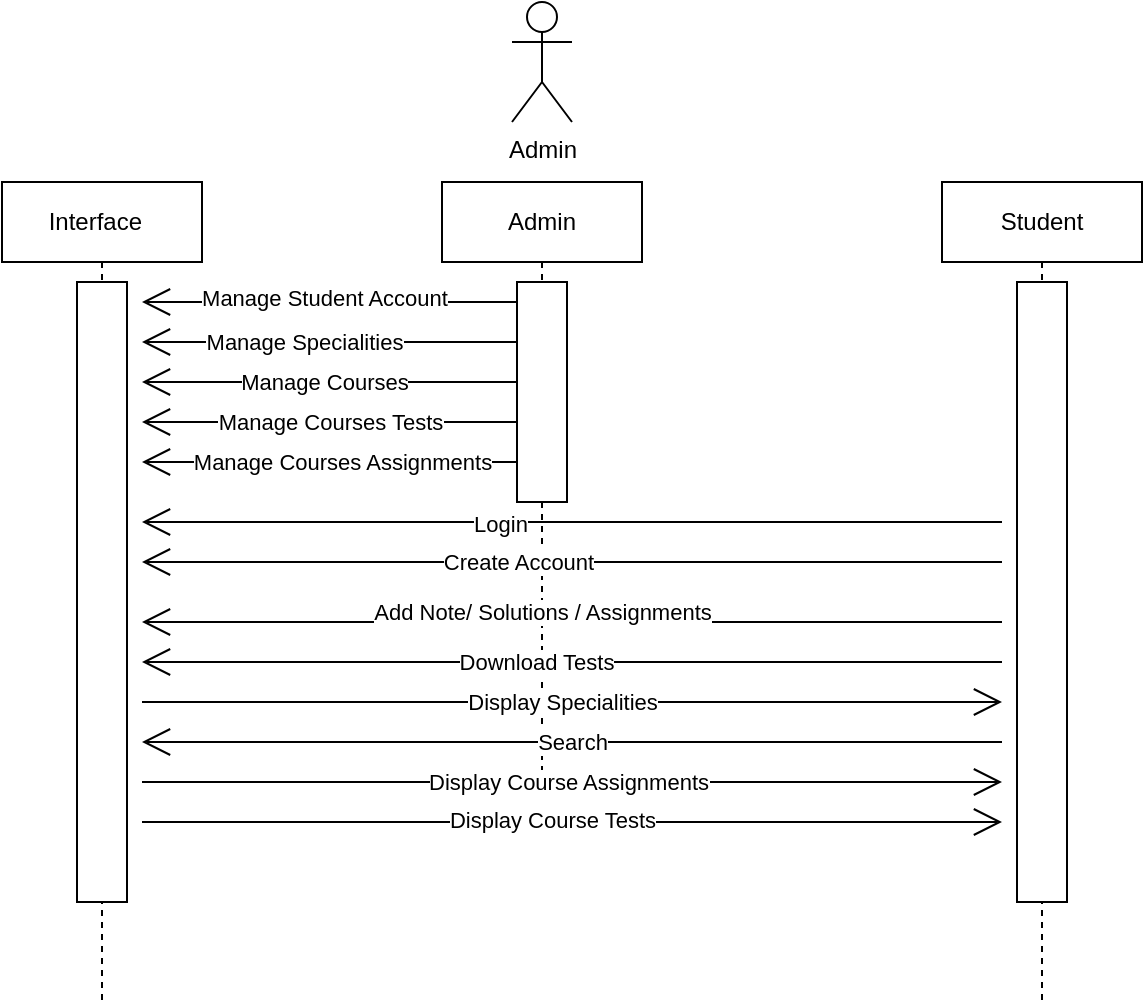 <mxfile version="20.8.23" type="device"><diagram name="Page-1" id="2YBvvXClWsGukQMizWep"><mxGraphModel dx="880" dy="1516" grid="1" gridSize="10" guides="1" tooltips="1" connect="1" arrows="1" fold="1" page="1" pageScale="1" pageWidth="850" pageHeight="1100" math="0" shadow="0"><root><mxCell id="0"/><mxCell id="1" parent="0"/><mxCell id="XbMPlJD4KjPUBHGflFPQ-2" value="Interface&lt;span style=&quot;white-space: pre;&quot;&gt;&#9;&lt;/span&gt;" style="shape=umlLifeline;perimeter=lifelinePerimeter;whiteSpace=wrap;html=1;container=1;dropTarget=0;collapsible=0;recursiveResize=0;outlineConnect=0;portConstraint=eastwest;newEdgeStyle={&quot;edgeStyle&quot;:&quot;elbowEdgeStyle&quot;,&quot;elbow&quot;:&quot;vertical&quot;,&quot;curved&quot;:0,&quot;rounded&quot;:0};" vertex="1" parent="1"><mxGeometry x="60" y="70" width="100" height="410" as="geometry"/></mxCell><mxCell id="XbMPlJD4KjPUBHGflFPQ-13" value="" style="html=1;points=[];perimeter=orthogonalPerimeter;outlineConnect=0;targetShapes=umlLifeline;portConstraint=eastwest;newEdgeStyle={&quot;edgeStyle&quot;:&quot;elbowEdgeStyle&quot;,&quot;elbow&quot;:&quot;vertical&quot;,&quot;curved&quot;:0,&quot;rounded&quot;:0};" vertex="1" parent="XbMPlJD4KjPUBHGflFPQ-2"><mxGeometry x="37.5" y="50" width="25" height="310" as="geometry"/></mxCell><mxCell id="XbMPlJD4KjPUBHGflFPQ-3" value="Admin" style="shape=umlLifeline;perimeter=lifelinePerimeter;whiteSpace=wrap;html=1;container=1;dropTarget=0;collapsible=0;recursiveResize=0;outlineConnect=0;portConstraint=eastwest;newEdgeStyle={&quot;edgeStyle&quot;:&quot;elbowEdgeStyle&quot;,&quot;elbow&quot;:&quot;vertical&quot;,&quot;curved&quot;:0,&quot;rounded&quot;:0};" vertex="1" parent="1"><mxGeometry x="280" y="70" width="100" height="300" as="geometry"/></mxCell><mxCell id="XbMPlJD4KjPUBHGflFPQ-14" value="" style="html=1;points=[];perimeter=orthogonalPerimeter;outlineConnect=0;targetShapes=umlLifeline;portConstraint=eastwest;newEdgeStyle={&quot;edgeStyle&quot;:&quot;elbowEdgeStyle&quot;,&quot;elbow&quot;:&quot;vertical&quot;,&quot;curved&quot;:0,&quot;rounded&quot;:0};" vertex="1" parent="XbMPlJD4KjPUBHGflFPQ-3"><mxGeometry x="37.5" y="50" width="25" height="110" as="geometry"/></mxCell><mxCell id="XbMPlJD4KjPUBHGflFPQ-4" value="Student" style="shape=umlLifeline;perimeter=lifelinePerimeter;whiteSpace=wrap;html=1;container=1;dropTarget=0;collapsible=0;recursiveResize=0;outlineConnect=0;portConstraint=eastwest;newEdgeStyle={&quot;edgeStyle&quot;:&quot;elbowEdgeStyle&quot;,&quot;elbow&quot;:&quot;vertical&quot;,&quot;curved&quot;:0,&quot;rounded&quot;:0};" vertex="1" parent="1"><mxGeometry x="530" y="70" width="100" height="410" as="geometry"/></mxCell><mxCell id="XbMPlJD4KjPUBHGflFPQ-20" value="" style="html=1;points=[];perimeter=orthogonalPerimeter;outlineConnect=0;targetShapes=umlLifeline;portConstraint=eastwest;newEdgeStyle={&quot;edgeStyle&quot;:&quot;elbowEdgeStyle&quot;,&quot;elbow&quot;:&quot;vertical&quot;,&quot;curved&quot;:0,&quot;rounded&quot;:0};" vertex="1" parent="XbMPlJD4KjPUBHGflFPQ-4"><mxGeometry x="37.5" y="50" width="25" height="310" as="geometry"/></mxCell><mxCell id="XbMPlJD4KjPUBHGflFPQ-6" value="" style="endArrow=open;endFill=1;endSize=12;html=1;rounded=0;" edge="1" parent="1"><mxGeometry width="160" relative="1" as="geometry"><mxPoint x="317.5" y="130" as="sourcePoint"/><mxPoint x="130" y="130" as="targetPoint"/><Array as="points"><mxPoint x="257.5" y="130"/><mxPoint x="207.5" y="130"/></Array></mxGeometry></mxCell><mxCell id="XbMPlJD4KjPUBHGflFPQ-27" value="Manage Student Account" style="edgeLabel;html=1;align=center;verticalAlign=middle;resizable=0;points=[];" vertex="1" connectable="0" parent="XbMPlJD4KjPUBHGflFPQ-6"><mxGeometry x="0.339" y="-2" relative="1" as="geometry"><mxPoint x="29" as="offset"/></mxGeometry></mxCell><mxCell id="XbMPlJD4KjPUBHGflFPQ-8" value="" style="endArrow=open;endFill=1;endSize=12;html=1;rounded=0;" edge="1" parent="1"><mxGeometry width="160" relative="1" as="geometry"><mxPoint x="560" y="240" as="sourcePoint"/><mxPoint x="130" y="240" as="targetPoint"/></mxGeometry></mxCell><mxCell id="XbMPlJD4KjPUBHGflFPQ-30" value="Login" style="edgeLabel;html=1;align=center;verticalAlign=middle;resizable=0;points=[];" vertex="1" connectable="0" parent="XbMPlJD4KjPUBHGflFPQ-8"><mxGeometry x="0.167" y="1" relative="1" as="geometry"><mxPoint as="offset"/></mxGeometry></mxCell><mxCell id="XbMPlJD4KjPUBHGflFPQ-15" value="Manage Courses Tests" style="endArrow=open;endFill=1;endSize=12;html=1;rounded=0;" edge="1" parent="1"><mxGeometry width="160" relative="1" as="geometry"><mxPoint x="317.5" y="190" as="sourcePoint"/><mxPoint x="130" y="190" as="targetPoint"/><Array as="points"><mxPoint x="257.5" y="190"/><mxPoint x="207.5" y="190"/></Array></mxGeometry></mxCell><mxCell id="XbMPlJD4KjPUBHGflFPQ-16" value="" style="endArrow=open;endFill=1;endSize=12;html=1;rounded=0;" edge="1" parent="1"><mxGeometry width="160" relative="1" as="geometry"><mxPoint x="317.5" y="150" as="sourcePoint"/><mxPoint x="130" y="150" as="targetPoint"/><Array as="points"><mxPoint x="257.5" y="150"/><mxPoint x="207.5" y="150"/></Array></mxGeometry></mxCell><mxCell id="XbMPlJD4KjPUBHGflFPQ-28" value="Manage Specialities" style="edgeLabel;html=1;align=center;verticalAlign=middle;resizable=0;points=[];" vertex="1" connectable="0" parent="XbMPlJD4KjPUBHGflFPQ-16"><mxGeometry x="0.275" y="2" relative="1" as="geometry"><mxPoint x="13" y="-2" as="offset"/></mxGeometry></mxCell><mxCell id="XbMPlJD4KjPUBHGflFPQ-17" value="" style="endArrow=open;endFill=1;endSize=12;html=1;rounded=0;" edge="1" parent="1"><mxGeometry width="160" relative="1" as="geometry"><mxPoint x="317.5" y="170" as="sourcePoint"/><mxPoint x="130" y="170" as="targetPoint"/><Array as="points"><mxPoint x="257.5" y="170"/><mxPoint x="207.5" y="170"/></Array></mxGeometry></mxCell><mxCell id="XbMPlJD4KjPUBHGflFPQ-29" value="Manage Courses" style="edgeLabel;html=1;align=center;verticalAlign=middle;resizable=0;points=[];" vertex="1" connectable="0" parent="XbMPlJD4KjPUBHGflFPQ-17"><mxGeometry x="0.029" y="-4" relative="1" as="geometry"><mxPoint y="4" as="offset"/></mxGeometry></mxCell><mxCell id="XbMPlJD4KjPUBHGflFPQ-19" value="Manage Courses Assignments" style="endArrow=open;endFill=1;endSize=12;html=1;rounded=0;" edge="1" parent="1"><mxGeometry x="-0.067" width="160" relative="1" as="geometry"><mxPoint x="317.5" y="210" as="sourcePoint"/><mxPoint x="130" y="210" as="targetPoint"/><Array as="points"><mxPoint x="257.5" y="210"/><mxPoint x="207.5" y="210"/></Array><mxPoint as="offset"/></mxGeometry></mxCell><mxCell id="XbMPlJD4KjPUBHGflFPQ-21" value="Search" style="endArrow=open;endFill=1;endSize=12;html=1;rounded=0;" edge="1" parent="1"><mxGeometry width="160" relative="1" as="geometry"><mxPoint x="560" y="350" as="sourcePoint"/><mxPoint x="130" y="350" as="targetPoint"/></mxGeometry></mxCell><mxCell id="XbMPlJD4KjPUBHGflFPQ-22" value="" style="endArrow=open;endFill=1;endSize=12;html=1;rounded=0;" edge="1" parent="1"><mxGeometry width="160" relative="1" as="geometry"><mxPoint x="560" y="310" as="sourcePoint"/><mxPoint x="130" y="310" as="targetPoint"/></mxGeometry></mxCell><mxCell id="XbMPlJD4KjPUBHGflFPQ-42" value="Download Tests" style="edgeLabel;html=1;align=center;verticalAlign=middle;resizable=0;points=[];" vertex="1" connectable="0" parent="XbMPlJD4KjPUBHGflFPQ-22"><mxGeometry x="0.084" relative="1" as="geometry"><mxPoint as="offset"/></mxGeometry></mxCell><mxCell id="XbMPlJD4KjPUBHGflFPQ-23" value="" style="endArrow=open;endFill=1;endSize=12;html=1;rounded=0;" edge="1" parent="1"><mxGeometry width="160" relative="1" as="geometry"><mxPoint x="560" y="290" as="sourcePoint"/><mxPoint x="130" y="290" as="targetPoint"/></mxGeometry></mxCell><mxCell id="XbMPlJD4KjPUBHGflFPQ-32" value="Add Note/ Solutions / Assignments" style="edgeLabel;html=1;align=center;verticalAlign=middle;resizable=0;points=[];" vertex="1" connectable="0" parent="XbMPlJD4KjPUBHGflFPQ-23"><mxGeometry x="0.112" y="-3" relative="1" as="geometry"><mxPoint x="9" y="-2" as="offset"/></mxGeometry></mxCell><mxCell id="XbMPlJD4KjPUBHGflFPQ-24" value="" style="endArrow=open;endFill=1;endSize=12;html=1;rounded=0;" edge="1" parent="1"><mxGeometry width="160" relative="1" as="geometry"><mxPoint x="560" y="260" as="sourcePoint"/><mxPoint x="130" y="260" as="targetPoint"/></mxGeometry></mxCell><mxCell id="XbMPlJD4KjPUBHGflFPQ-31" value="Create Account" style="edgeLabel;html=1;align=center;verticalAlign=middle;resizable=0;points=[];" vertex="1" connectable="0" parent="XbMPlJD4KjPUBHGflFPQ-24"><mxGeometry x="0.149" y="4" relative="1" as="geometry"><mxPoint x="5" y="-4" as="offset"/></mxGeometry></mxCell><mxCell id="XbMPlJD4KjPUBHGflFPQ-33" value="" style="endArrow=open;endFill=1;endSize=12;html=1;rounded=0;" edge="1" parent="1"><mxGeometry width="160" relative="1" as="geometry"><mxPoint x="130" y="330" as="sourcePoint"/><mxPoint x="560" y="330" as="targetPoint"/></mxGeometry></mxCell><mxCell id="XbMPlJD4KjPUBHGflFPQ-39" value="Display Specialities" style="edgeLabel;html=1;align=center;verticalAlign=middle;resizable=0;points=[];" vertex="1" connectable="0" parent="XbMPlJD4KjPUBHGflFPQ-33"><mxGeometry x="-0.046" y="-3" relative="1" as="geometry"><mxPoint x="5" y="-3" as="offset"/></mxGeometry></mxCell><mxCell id="XbMPlJD4KjPUBHGflFPQ-34" value="" style="endArrow=open;endFill=1;endSize=12;html=1;rounded=0;" edge="1" parent="1"><mxGeometry width="160" relative="1" as="geometry"><mxPoint x="130" y="370" as="sourcePoint"/><mxPoint x="560" y="370" as="targetPoint"/></mxGeometry></mxCell><mxCell id="XbMPlJD4KjPUBHGflFPQ-40" value="Display Course Assignments" style="edgeLabel;html=1;align=center;verticalAlign=middle;resizable=0;points=[];" vertex="1" connectable="0" parent="XbMPlJD4KjPUBHGflFPQ-34"><mxGeometry x="-0.056" y="-1" relative="1" as="geometry"><mxPoint x="10" y="-1" as="offset"/></mxGeometry></mxCell><mxCell id="XbMPlJD4KjPUBHGflFPQ-35" value="" style="endArrow=open;endFill=1;endSize=12;html=1;rounded=0;" edge="1" parent="1"><mxGeometry width="160" relative="1" as="geometry"><mxPoint x="130" y="390" as="sourcePoint"/><mxPoint x="560" y="390" as="targetPoint"/></mxGeometry></mxCell><mxCell id="XbMPlJD4KjPUBHGflFPQ-43" value="Display Course Tests" style="edgeLabel;html=1;align=center;verticalAlign=middle;resizable=0;points=[];" vertex="1" connectable="0" parent="XbMPlJD4KjPUBHGflFPQ-35"><mxGeometry x="-0.046" y="1" relative="1" as="geometry"><mxPoint as="offset"/></mxGeometry></mxCell><mxCell id="XbMPlJD4KjPUBHGflFPQ-44" value="Admin" style="shape=umlActor;verticalLabelPosition=bottom;verticalAlign=top;html=1;" vertex="1" parent="1"><mxGeometry x="315" y="-20" width="30" height="60" as="geometry"/></mxCell></root></mxGraphModel></diagram></mxfile>